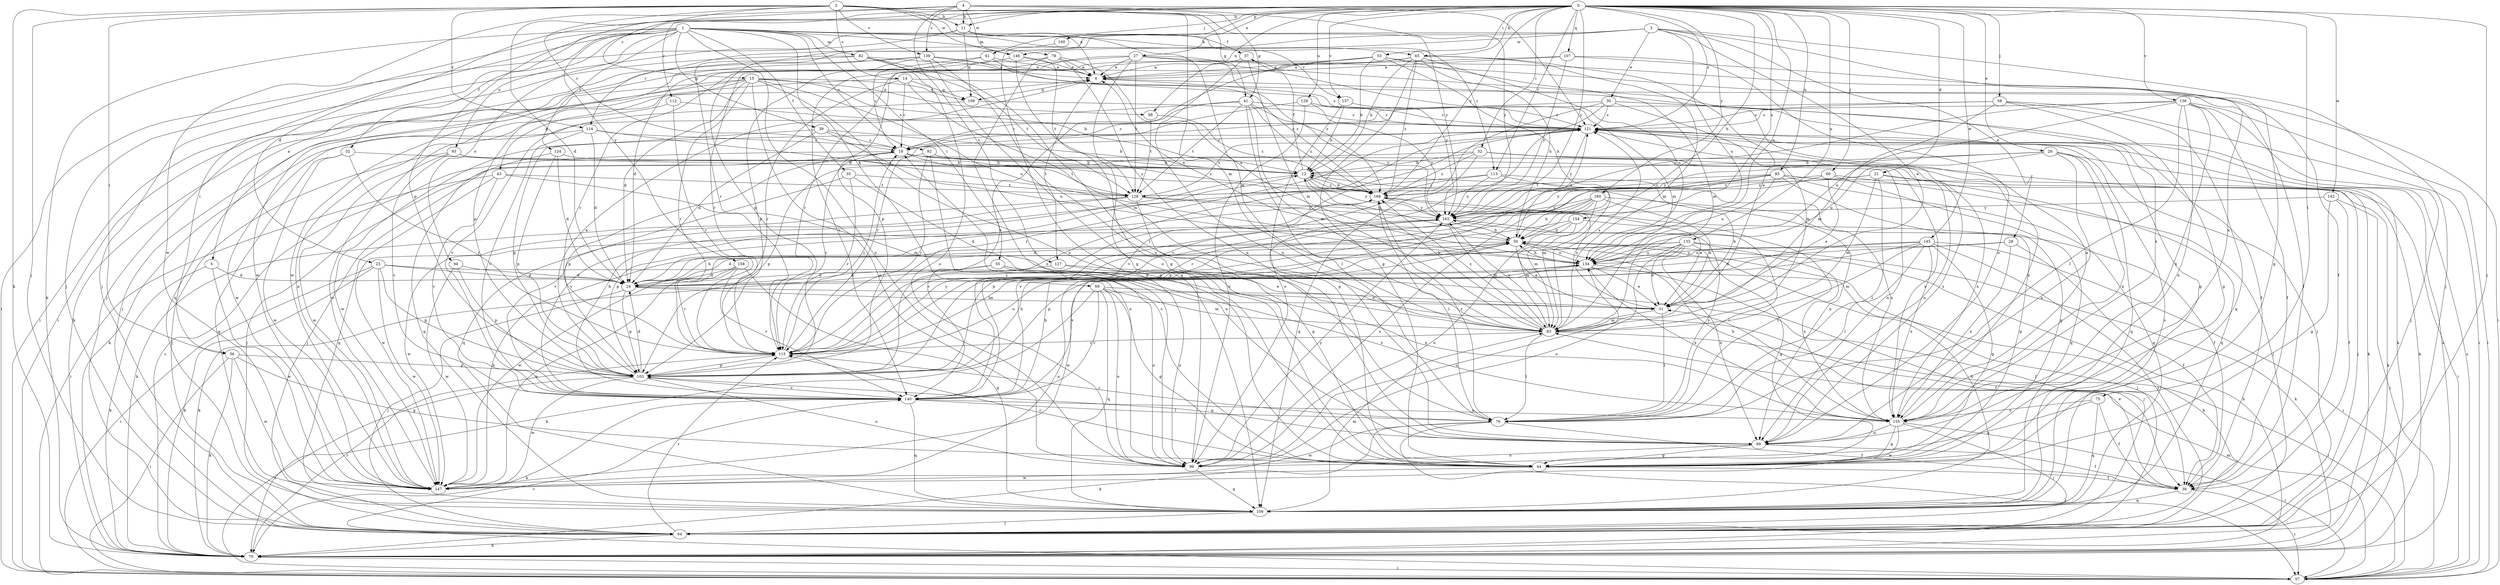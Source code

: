 strict digraph  {
0;
1;
2;
3;
4;
5;
6;
11;
12;
14;
15;
18;
21;
23;
24;
26;
27;
28;
30;
31;
32;
35;
37;
38;
39;
41;
43;
44;
50;
52;
53;
55;
56;
57;
58;
60;
61;
64;
65;
69;
70;
75;
76;
78;
82;
83;
85;
88;
89;
92;
93;
94;
96;
100;
103;
107;
108;
109;
112;
113;
114;
115;
121;
124;
127;
128;
129;
133;
134;
136;
137;
139;
140;
142;
145;
146;
147;
154;
155;
158;
160;
162;
168;
0 -> 11  [label=b];
0 -> 21  [label=d];
0 -> 23  [label=d];
0 -> 26  [label=e];
0 -> 27  [label=e];
0 -> 50  [label=h];
0 -> 52  [label=i];
0 -> 53  [label=i];
0 -> 58  [label=j];
0 -> 60  [label=j];
0 -> 61  [label=j];
0 -> 64  [label=j];
0 -> 65  [label=k];
0 -> 75  [label=l];
0 -> 85  [label=n];
0 -> 88  [label=n];
0 -> 100  [label=p];
0 -> 103  [label=p];
0 -> 107  [label=q];
0 -> 112  [label=r];
0 -> 113  [label=r];
0 -> 121  [label=s];
0 -> 129  [label=u];
0 -> 133  [label=u];
0 -> 134  [label=u];
0 -> 136  [label=v];
0 -> 137  [label=v];
0 -> 142  [label=w];
0 -> 145  [label=w];
0 -> 154  [label=x];
0 -> 158  [label=y];
0 -> 160  [label=y];
0 -> 162  [label=y];
0 -> 168  [label=z];
1 -> 5  [label=a];
1 -> 32  [label=f];
1 -> 35  [label=f];
1 -> 39  [label=g];
1 -> 55  [label=i];
1 -> 56  [label=i];
1 -> 64  [label=j];
1 -> 65  [label=k];
1 -> 69  [label=k];
1 -> 70  [label=k];
1 -> 78  [label=m];
1 -> 82  [label=m];
1 -> 92  [label=o];
1 -> 93  [label=o];
1 -> 94  [label=o];
1 -> 96  [label=o];
1 -> 113  [label=r];
1 -> 124  [label=t];
1 -> 137  [label=v];
2 -> 6  [label=a];
2 -> 11  [label=b];
2 -> 14  [label=c];
2 -> 15  [label=c];
2 -> 18  [label=c];
2 -> 41  [label=g];
2 -> 56  [label=i];
2 -> 64  [label=j];
2 -> 70  [label=k];
2 -> 83  [label=m];
2 -> 114  [label=r];
2 -> 139  [label=v];
2 -> 146  [label=w];
2 -> 162  [label=y];
3 -> 28  [label=e];
3 -> 30  [label=e];
3 -> 31  [label=e];
3 -> 64  [label=j];
3 -> 103  [label=p];
3 -> 114  [label=r];
3 -> 115  [label=r];
3 -> 134  [label=u];
3 -> 146  [label=w];
3 -> 155  [label=x];
4 -> 11  [label=b];
4 -> 24  [label=d];
4 -> 41  [label=g];
4 -> 121  [label=s];
4 -> 127  [label=t];
4 -> 139  [label=v];
4 -> 146  [label=w];
4 -> 147  [label=w];
4 -> 162  [label=y];
5 -> 24  [label=d];
5 -> 70  [label=k];
5 -> 147  [label=w];
6 -> 108  [label=q];
6 -> 121  [label=s];
6 -> 127  [label=t];
11 -> 37  [label=f];
11 -> 57  [label=i];
11 -> 64  [label=j];
11 -> 83  [label=m];
11 -> 108  [label=q];
12 -> 37  [label=f];
12 -> 50  [label=h];
12 -> 140  [label=v];
12 -> 155  [label=x];
12 -> 162  [label=y];
12 -> 168  [label=z];
14 -> 18  [label=c];
14 -> 38  [label=f];
14 -> 64  [label=j];
14 -> 83  [label=m];
14 -> 108  [label=q];
14 -> 115  [label=r];
15 -> 12  [label=b];
15 -> 24  [label=d];
15 -> 43  [label=g];
15 -> 44  [label=g];
15 -> 70  [label=k];
15 -> 88  [label=n];
15 -> 96  [label=o];
15 -> 108  [label=q];
15 -> 109  [label=q];
15 -> 115  [label=r];
15 -> 134  [label=u];
18 -> 12  [label=b];
18 -> 64  [label=j];
18 -> 89  [label=n];
18 -> 103  [label=p];
18 -> 115  [label=r];
18 -> 128  [label=t];
18 -> 155  [label=x];
21 -> 64  [label=j];
21 -> 76  [label=l];
21 -> 83  [label=m];
21 -> 109  [label=q];
21 -> 128  [label=t];
21 -> 168  [label=z];
23 -> 24  [label=d];
23 -> 57  [label=i];
23 -> 70  [label=k];
23 -> 103  [label=p];
23 -> 147  [label=w];
23 -> 155  [label=x];
24 -> 31  [label=e];
24 -> 38  [label=f];
24 -> 50  [label=h];
24 -> 64  [label=j];
24 -> 103  [label=p];
26 -> 12  [label=b];
26 -> 70  [label=k];
26 -> 89  [label=n];
26 -> 109  [label=q];
26 -> 134  [label=u];
26 -> 155  [label=x];
26 -> 162  [label=y];
27 -> 6  [label=a];
27 -> 57  [label=i];
27 -> 83  [label=m];
27 -> 96  [label=o];
27 -> 103  [label=p];
27 -> 128  [label=t];
27 -> 140  [label=v];
27 -> 168  [label=z];
28 -> 24  [label=d];
28 -> 38  [label=f];
28 -> 134  [label=u];
28 -> 155  [label=x];
30 -> 18  [label=c];
30 -> 38  [label=f];
30 -> 44  [label=g];
30 -> 83  [label=m];
30 -> 96  [label=o];
30 -> 121  [label=s];
30 -> 140  [label=v];
31 -> 12  [label=b];
31 -> 76  [label=l];
31 -> 83  [label=m];
31 -> 168  [label=z];
32 -> 12  [label=b];
32 -> 109  [label=q];
32 -> 115  [label=r];
32 -> 147  [label=w];
35 -> 89  [label=n];
35 -> 115  [label=r];
35 -> 128  [label=t];
35 -> 140  [label=v];
37 -> 6  [label=a];
37 -> 83  [label=m];
37 -> 89  [label=n];
37 -> 155  [label=x];
38 -> 31  [label=e];
38 -> 57  [label=i];
38 -> 109  [label=q];
39 -> 12  [label=b];
39 -> 18  [label=c];
39 -> 24  [label=d];
39 -> 103  [label=p];
39 -> 134  [label=u];
41 -> 18  [label=c];
41 -> 76  [label=l];
41 -> 83  [label=m];
41 -> 121  [label=s];
41 -> 128  [label=t];
41 -> 147  [label=w];
41 -> 162  [label=y];
41 -> 168  [label=z];
43 -> 57  [label=i];
43 -> 83  [label=m];
43 -> 109  [label=q];
43 -> 128  [label=t];
43 -> 140  [label=v];
44 -> 18  [label=c];
44 -> 38  [label=f];
44 -> 115  [label=r];
44 -> 147  [label=w];
50 -> 6  [label=a];
50 -> 31  [label=e];
50 -> 64  [label=j];
50 -> 121  [label=s];
50 -> 134  [label=u];
52 -> 12  [label=b];
52 -> 70  [label=k];
52 -> 89  [label=n];
52 -> 103  [label=p];
52 -> 109  [label=q];
52 -> 155  [label=x];
52 -> 168  [label=z];
53 -> 6  [label=a];
53 -> 12  [label=b];
53 -> 38  [label=f];
53 -> 50  [label=h];
53 -> 83  [label=m];
53 -> 103  [label=p];
53 -> 140  [label=v];
55 -> 24  [label=d];
55 -> 31  [label=e];
55 -> 70  [label=k];
55 -> 96  [label=o];
55 -> 155  [label=x];
56 -> 44  [label=g];
56 -> 57  [label=i];
56 -> 70  [label=k];
56 -> 103  [label=p];
56 -> 147  [label=w];
57 -> 83  [label=m];
57 -> 121  [label=s];
57 -> 140  [label=v];
58 -> 18  [label=c];
58 -> 44  [label=g];
58 -> 57  [label=i];
58 -> 83  [label=m];
58 -> 109  [label=q];
58 -> 121  [label=s];
60 -> 31  [label=e];
60 -> 64  [label=j];
60 -> 103  [label=p];
60 -> 109  [label=q];
60 -> 168  [label=z];
61 -> 6  [label=a];
61 -> 18  [label=c];
61 -> 24  [label=d];
61 -> 168  [label=z];
64 -> 70  [label=k];
64 -> 115  [label=r];
65 -> 6  [label=a];
65 -> 12  [label=b];
65 -> 31  [label=e];
65 -> 44  [label=g];
65 -> 50  [label=h];
65 -> 83  [label=m];
65 -> 115  [label=r];
65 -> 134  [label=u];
65 -> 168  [label=z];
69 -> 31  [label=e];
69 -> 44  [label=g];
69 -> 70  [label=k];
69 -> 83  [label=m];
69 -> 96  [label=o];
69 -> 109  [label=q];
69 -> 140  [label=v];
70 -> 18  [label=c];
70 -> 50  [label=h];
70 -> 57  [label=i];
70 -> 115  [label=r];
70 -> 121  [label=s];
75 -> 38  [label=f];
75 -> 96  [label=o];
75 -> 109  [label=q];
75 -> 155  [label=x];
76 -> 38  [label=f];
76 -> 57  [label=i];
76 -> 70  [label=k];
76 -> 115  [label=r];
76 -> 147  [label=w];
76 -> 162  [label=y];
76 -> 168  [label=z];
78 -> 6  [label=a];
78 -> 89  [label=n];
78 -> 96  [label=o];
78 -> 115  [label=r];
78 -> 134  [label=u];
82 -> 6  [label=a];
82 -> 57  [label=i];
82 -> 76  [label=l];
82 -> 96  [label=o];
82 -> 128  [label=t];
82 -> 147  [label=w];
83 -> 12  [label=b];
83 -> 57  [label=i];
83 -> 76  [label=l];
83 -> 115  [label=r];
83 -> 121  [label=s];
83 -> 162  [label=y];
83 -> 168  [label=z];
85 -> 44  [label=g];
85 -> 57  [label=i];
85 -> 70  [label=k];
85 -> 109  [label=q];
85 -> 115  [label=r];
85 -> 128  [label=t];
85 -> 134  [label=u];
85 -> 140  [label=v];
85 -> 162  [label=y];
88 -> 128  [label=t];
88 -> 168  [label=z];
89 -> 38  [label=f];
89 -> 44  [label=g];
89 -> 96  [label=o];
89 -> 103  [label=p];
89 -> 121  [label=s];
92 -> 12  [label=b];
92 -> 64  [label=j];
92 -> 96  [label=o];
92 -> 115  [label=r];
92 -> 168  [label=z];
93 -> 12  [label=b];
93 -> 64  [label=j];
93 -> 140  [label=v];
93 -> 147  [label=w];
93 -> 168  [label=z];
94 -> 24  [label=d];
94 -> 103  [label=p];
94 -> 147  [label=w];
96 -> 109  [label=q];
96 -> 134  [label=u];
96 -> 162  [label=y];
100 -> 109  [label=q];
103 -> 6  [label=a];
103 -> 24  [label=d];
103 -> 50  [label=h];
103 -> 57  [label=i];
103 -> 96  [label=o];
103 -> 121  [label=s];
103 -> 140  [label=v];
103 -> 147  [label=w];
107 -> 6  [label=a];
107 -> 44  [label=g];
107 -> 89  [label=n];
107 -> 115  [label=r];
107 -> 162  [label=y];
108 -> 121  [label=s];
108 -> 140  [label=v];
109 -> 50  [label=h];
109 -> 64  [label=j];
109 -> 83  [label=m];
109 -> 121  [label=s];
112 -> 115  [label=r];
112 -> 121  [label=s];
112 -> 147  [label=w];
113 -> 83  [label=m];
113 -> 89  [label=n];
113 -> 109  [label=q];
113 -> 162  [label=y];
113 -> 168  [label=z];
114 -> 18  [label=c];
114 -> 24  [label=d];
114 -> 70  [label=k];
114 -> 128  [label=t];
114 -> 140  [label=v];
115 -> 18  [label=c];
115 -> 50  [label=h];
115 -> 103  [label=p];
115 -> 134  [label=u];
115 -> 162  [label=y];
115 -> 168  [label=z];
121 -> 18  [label=c];
121 -> 64  [label=j];
121 -> 70  [label=k];
121 -> 115  [label=r];
121 -> 140  [label=v];
121 -> 147  [label=w];
121 -> 155  [label=x];
121 -> 162  [label=y];
124 -> 12  [label=b];
124 -> 24  [label=d];
124 -> 103  [label=p];
124 -> 109  [label=q];
127 -> 24  [label=d];
127 -> 38  [label=f];
127 -> 96  [label=o];
128 -> 38  [label=f];
128 -> 44  [label=g];
128 -> 70  [label=k];
128 -> 121  [label=s];
128 -> 147  [label=w];
128 -> 162  [label=y];
129 -> 96  [label=o];
129 -> 115  [label=r];
129 -> 121  [label=s];
129 -> 162  [label=y];
133 -> 24  [label=d];
133 -> 31  [label=e];
133 -> 44  [label=g];
133 -> 70  [label=k];
133 -> 89  [label=n];
133 -> 96  [label=o];
133 -> 134  [label=u];
133 -> 140  [label=v];
133 -> 147  [label=w];
133 -> 155  [label=x];
134 -> 24  [label=d];
134 -> 31  [label=e];
134 -> 50  [label=h];
134 -> 64  [label=j];
134 -> 70  [label=k];
134 -> 155  [label=x];
136 -> 38  [label=f];
136 -> 57  [label=i];
136 -> 64  [label=j];
136 -> 76  [label=l];
136 -> 89  [label=n];
136 -> 121  [label=s];
136 -> 134  [label=u];
136 -> 155  [label=x];
136 -> 162  [label=y];
137 -> 12  [label=b];
137 -> 44  [label=g];
137 -> 121  [label=s];
139 -> 6  [label=a];
139 -> 44  [label=g];
139 -> 57  [label=i];
139 -> 64  [label=j];
139 -> 89  [label=n];
139 -> 103  [label=p];
139 -> 162  [label=y];
140 -> 12  [label=b];
140 -> 50  [label=h];
140 -> 70  [label=k];
140 -> 76  [label=l];
140 -> 109  [label=q];
140 -> 155  [label=x];
142 -> 38  [label=f];
142 -> 44  [label=g];
142 -> 57  [label=i];
142 -> 162  [label=y];
145 -> 44  [label=g];
145 -> 57  [label=i];
145 -> 64  [label=j];
145 -> 76  [label=l];
145 -> 83  [label=m];
145 -> 103  [label=p];
145 -> 134  [label=u];
145 -> 147  [label=w];
145 -> 155  [label=x];
146 -> 6  [label=a];
146 -> 44  [label=g];
146 -> 128  [label=t];
146 -> 147  [label=w];
147 -> 6  [label=a];
147 -> 50  [label=h];
147 -> 134  [label=u];
154 -> 24  [label=d];
154 -> 50  [label=h];
154 -> 76  [label=l];
154 -> 83  [label=m];
154 -> 96  [label=o];
155 -> 6  [label=a];
155 -> 44  [label=g];
155 -> 50  [label=h];
155 -> 57  [label=i];
155 -> 64  [label=j];
155 -> 89  [label=n];
155 -> 147  [label=w];
158 -> 24  [label=d];
158 -> 109  [label=q];
158 -> 115  [label=r];
158 -> 140  [label=v];
158 -> 147  [label=w];
160 -> 24  [label=d];
160 -> 31  [label=e];
160 -> 44  [label=g];
160 -> 50  [label=h];
160 -> 83  [label=m];
160 -> 96  [label=o];
160 -> 103  [label=p];
160 -> 162  [label=y];
162 -> 50  [label=h];
162 -> 76  [label=l];
162 -> 83  [label=m];
162 -> 115  [label=r];
162 -> 147  [label=w];
168 -> 12  [label=b];
168 -> 31  [label=e];
168 -> 76  [label=l];
168 -> 103  [label=p];
168 -> 162  [label=y];
}
